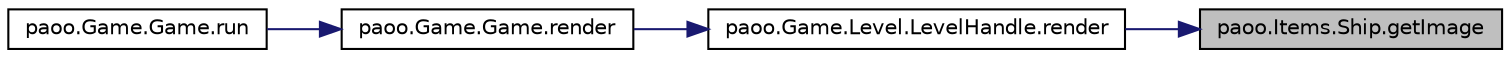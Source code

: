 digraph "paoo.Items.Ship.getImage"
{
 // LATEX_PDF_SIZE
  edge [fontname="Helvetica",fontsize="10",labelfontname="Helvetica",labelfontsize="10"];
  node [fontname="Helvetica",fontsize="10",shape=record];
  rankdir="RL";
  Node7 [label="paoo.Items.Ship.getImage",height=0.2,width=0.4,color="black", fillcolor="grey75", style="filled", fontcolor="black",tooltip=" "];
  Node7 -> Node8 [dir="back",color="midnightblue",fontsize="10",style="solid",fontname="Helvetica"];
  Node8 [label="paoo.Game.Level.LevelHandle.render",height=0.2,width=0.4,color="black", fillcolor="white", style="filled",URL="$classpaoo_1_1_game_1_1_level_1_1_level_handle.html#a43ce92f954bc00e37e498f59479a3387",tooltip=" "];
  Node8 -> Node9 [dir="back",color="midnightblue",fontsize="10",style="solid",fontname="Helvetica"];
  Node9 [label="paoo.Game.Game.render",height=0.2,width=0.4,color="black", fillcolor="white", style="filled",URL="$classpaoo_1_1_game_1_1_game.html#ad94433dadeb33e87418110324cd8437f",tooltip=" "];
  Node9 -> Node10 [dir="back",color="midnightblue",fontsize="10",style="solid",fontname="Helvetica"];
  Node10 [label="paoo.Game.Game.run",height=0.2,width=0.4,color="black", fillcolor="white", style="filled",URL="$classpaoo_1_1_game_1_1_game.html#aefa2a8d1aa068d409a925d122b99b1c8",tooltip=" "];
}
